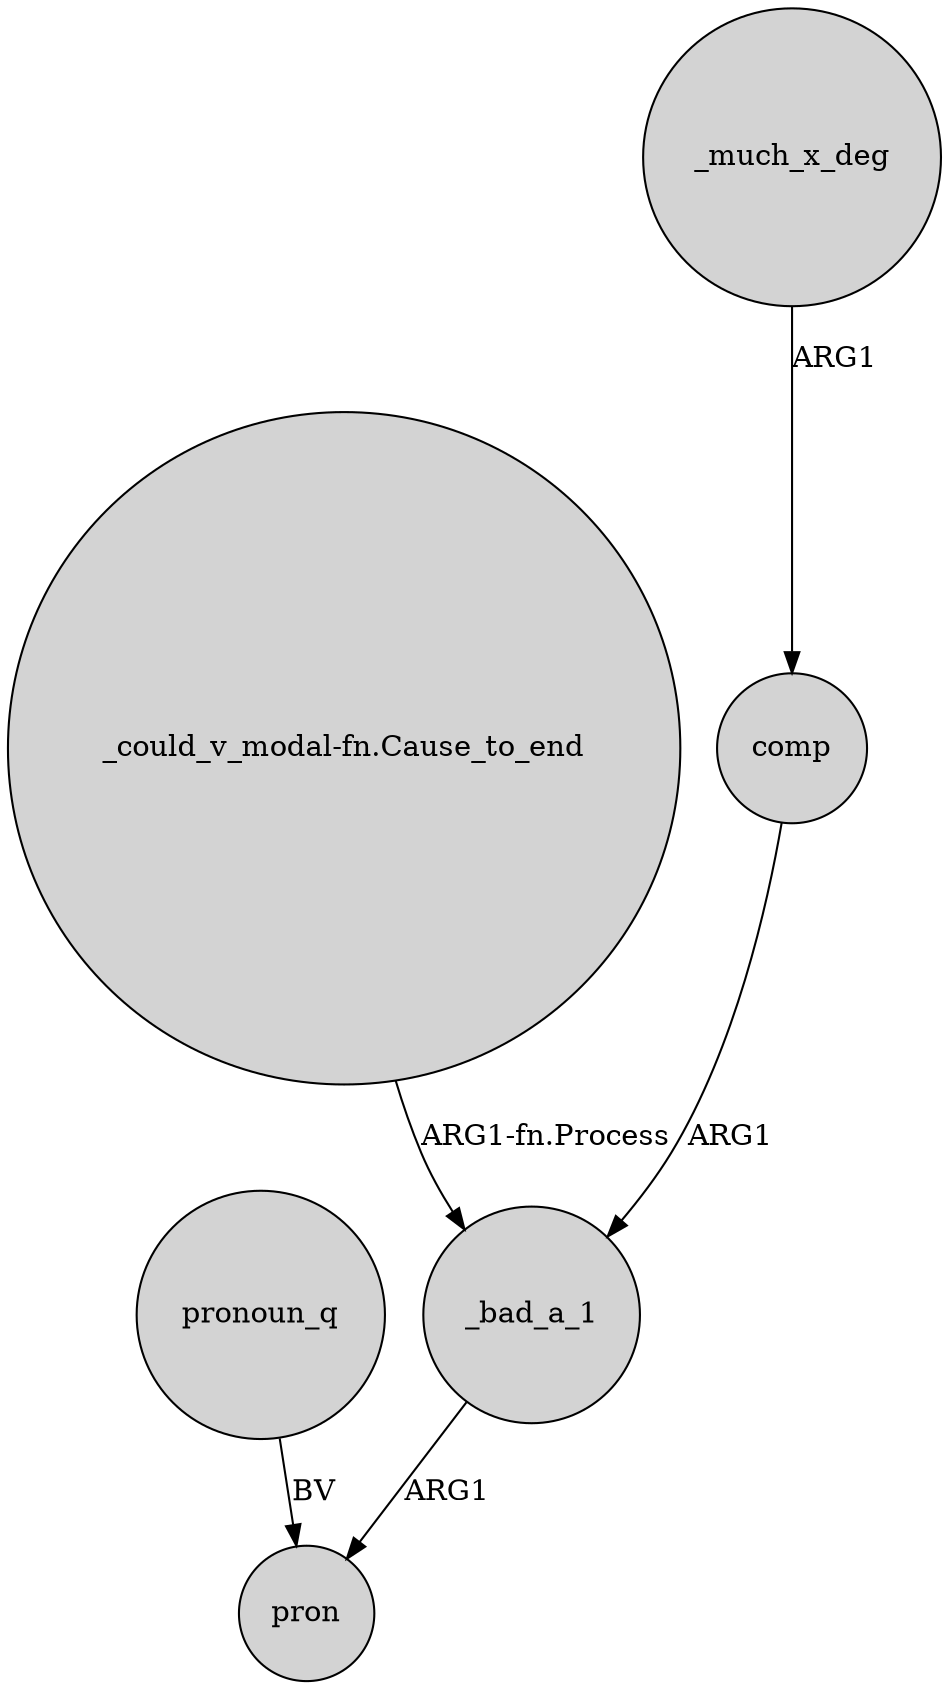 digraph {
	node [shape=circle style=filled]
	comp -> _bad_a_1 [label=ARG1]
	_bad_a_1 -> pron [label=ARG1]
	_much_x_deg -> comp [label=ARG1]
	pronoun_q -> pron [label=BV]
	"_could_v_modal-fn.Cause_to_end" -> _bad_a_1 [label="ARG1-fn.Process"]
}
